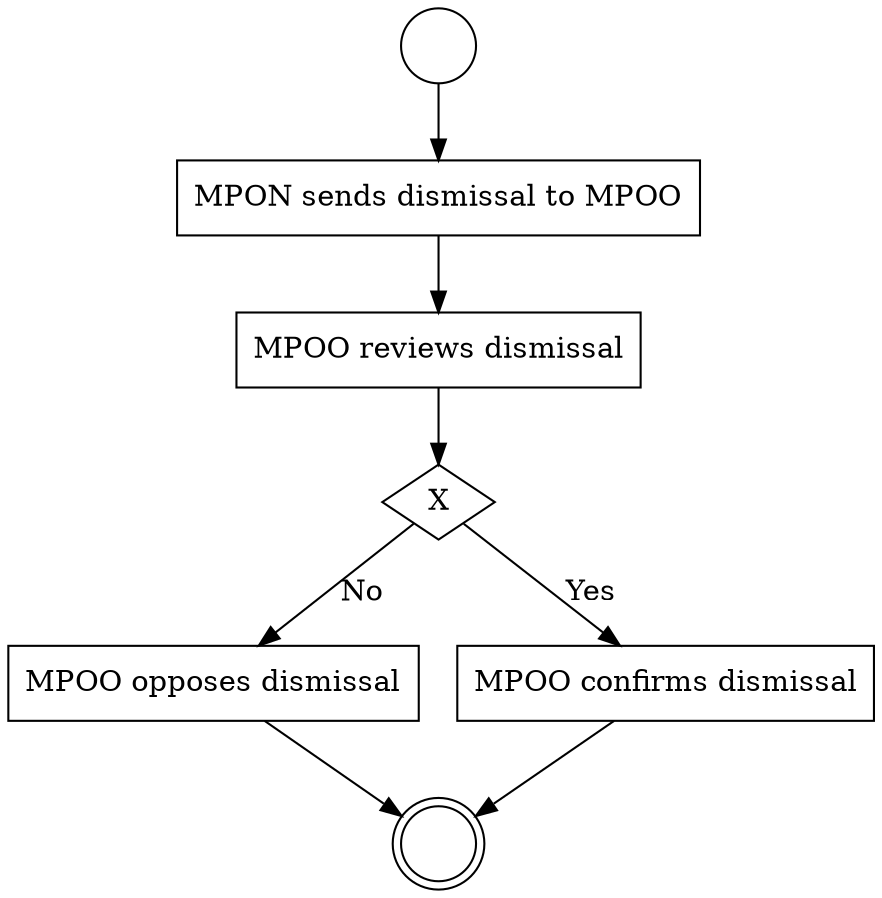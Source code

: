 

digraph G {
start_1[shape=circle label=""];
task_1[shape=rectangle label="MPON sends dismissal to MPOO"];
task_2[shape=rectangle label="MPOO reviews dismissal"];
seg_1[shape=diamond label="X"];
task_3[shape=rectangle label="MPOO opposes dismissal"];
task_4[shape=rectangle label="MPOO confirms dismissal"];
end_1[shape=doublecircle label=""];
start_1 -> task_1;
task_1 -> task_2;
task_2 -> seg_1;
seg_1 -> task_3[label="No"];
seg_1 -> task_4[label="Yes"];
task_3 -> end_1;
task_4 -> end_1;
}